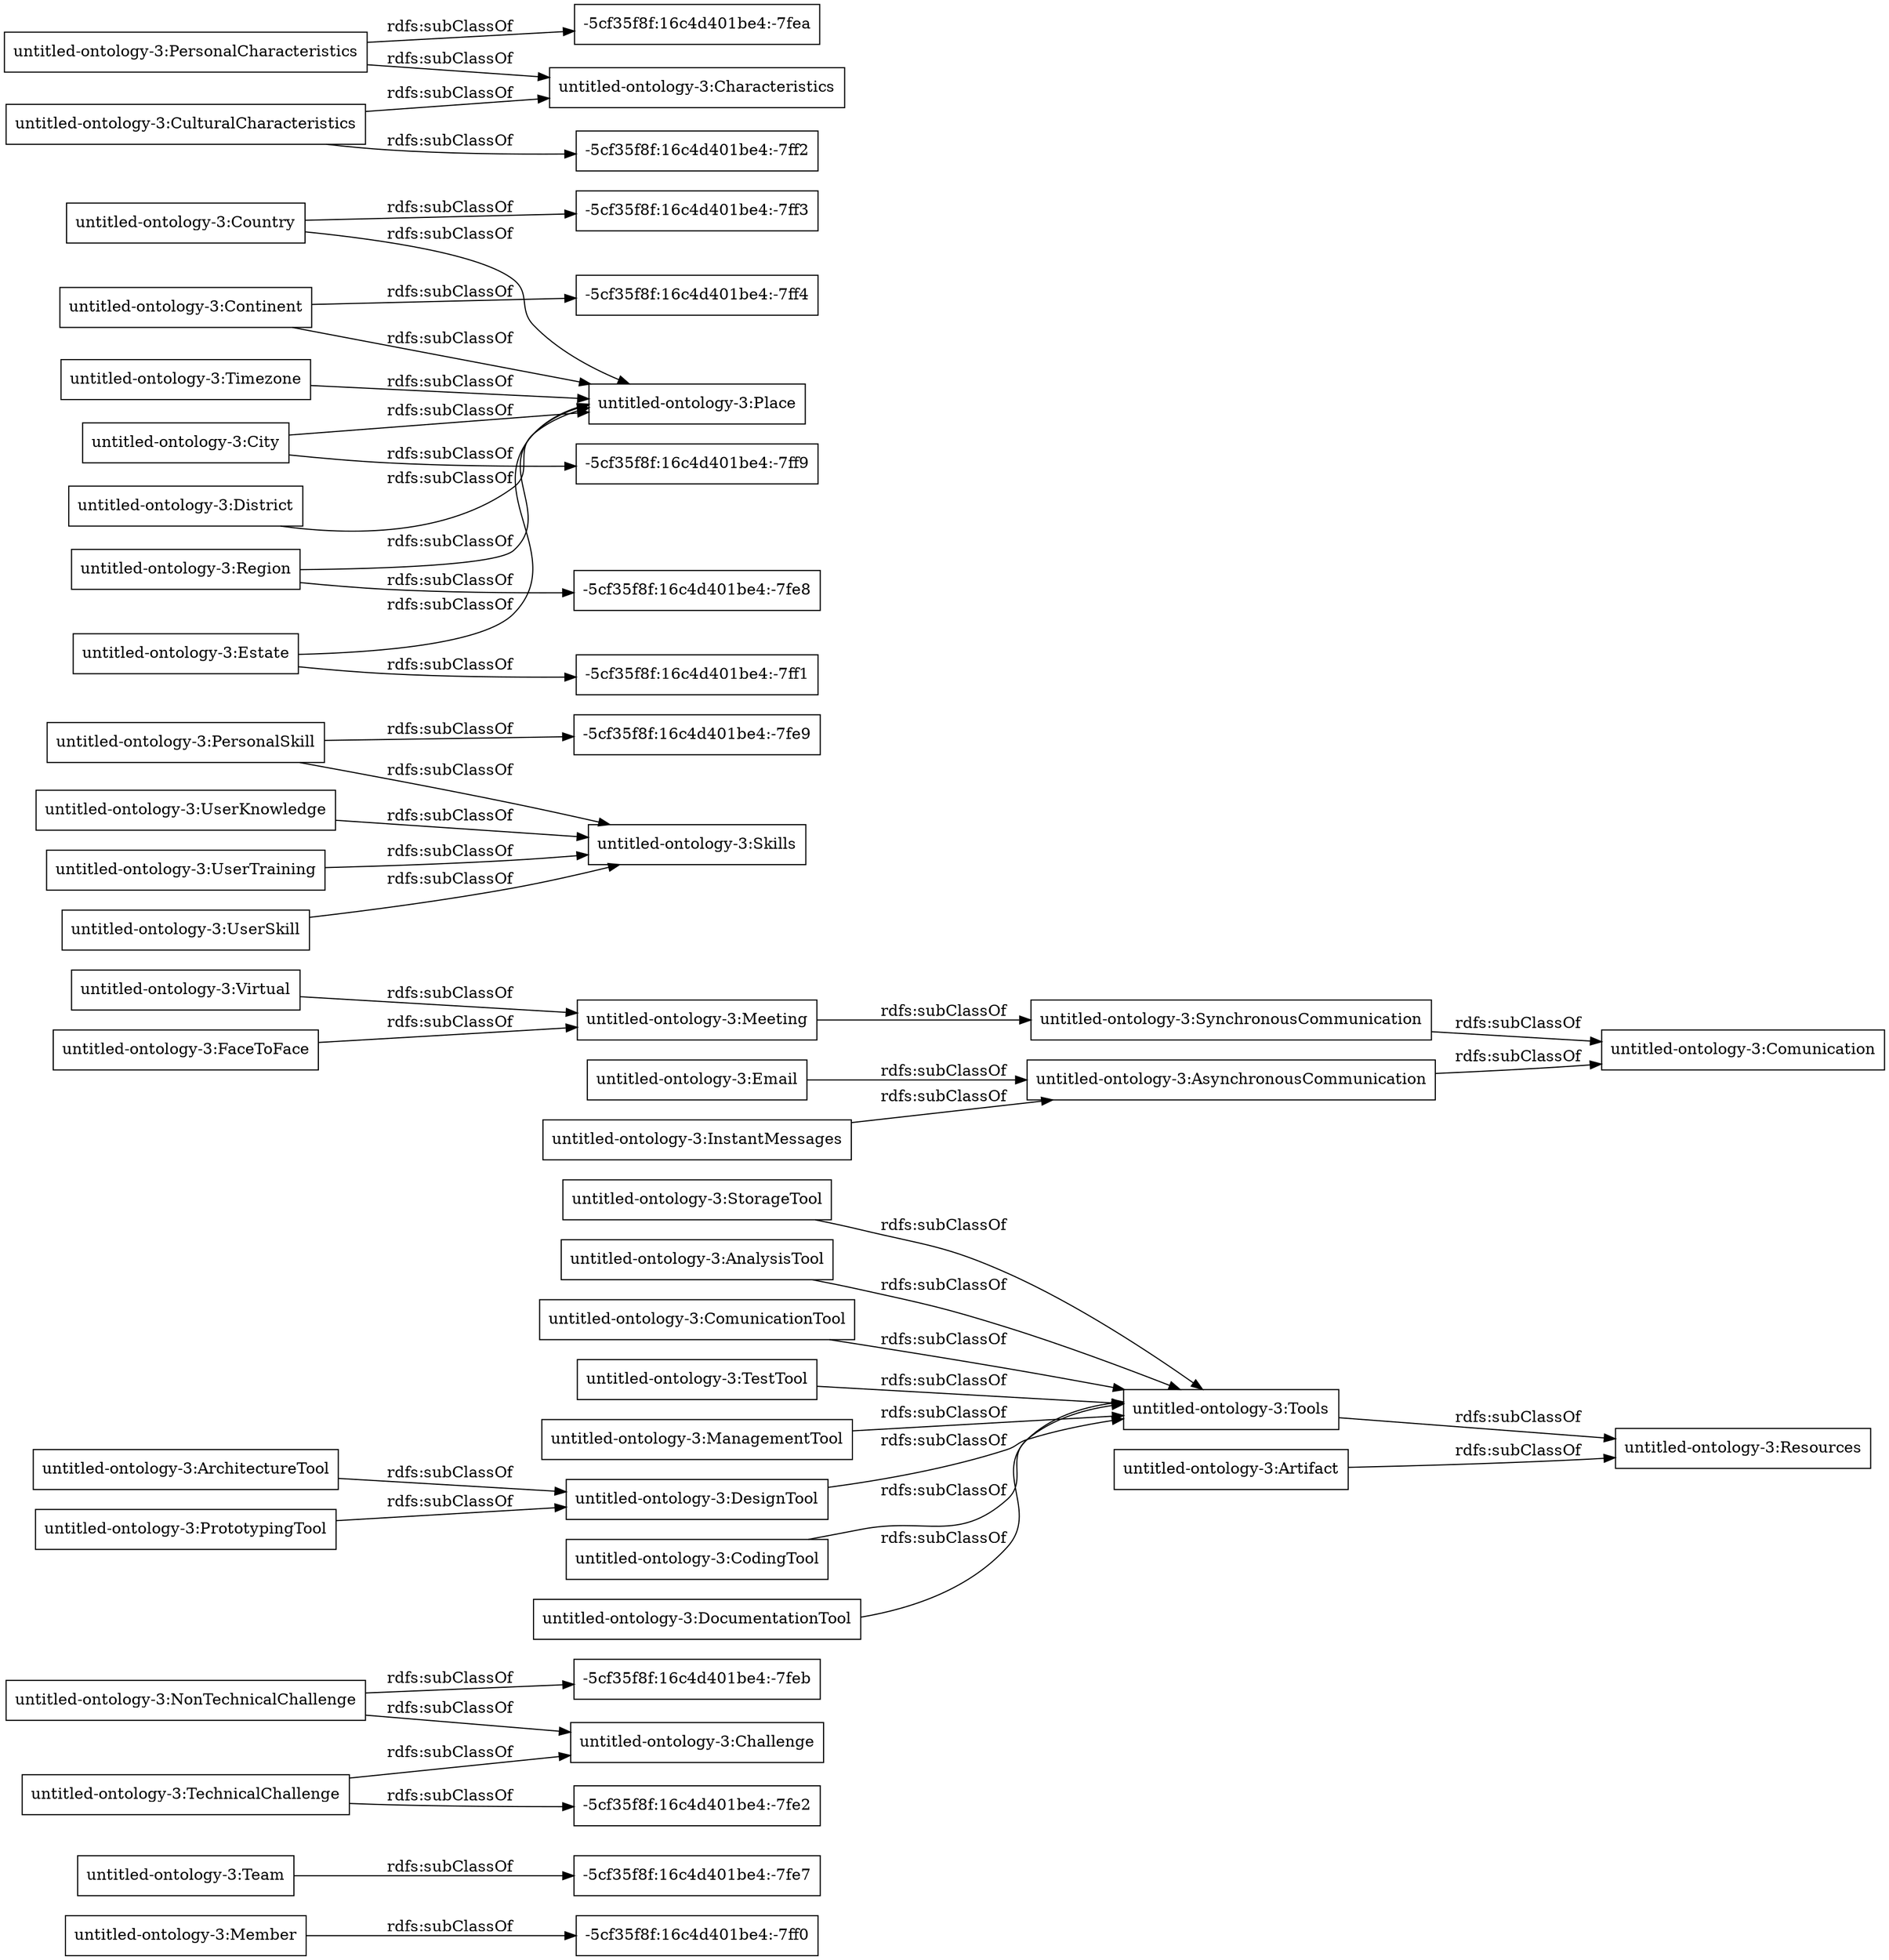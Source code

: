 digraph ar2dtool_diagram { 
rankdir=LR;
size="1000"
node [shape = rectangle, color="black"]; "untitled-ontology-3:Member" "-5cf35f8f:16c4d401be4:-7fe7" "untitled-ontology-3:NonTechnicalChallenge" "untitled-ontology-3:StorageTool" "untitled-ontology-3:Virtual" "untitled-ontology-3:TechnicalChallenge" "untitled-ontology-3:PersonalSkill" "untitled-ontology-3:District" "untitled-ontology-3:SynchronousCommunication" "untitled-ontology-3:FaceToFace" "untitled-ontology-3:Country" "untitled-ontology-3:Continent" "-5cf35f8f:16c4d401be4:-7fea" "untitled-ontology-3:AnalysisTool" "untitled-ontology-3:UserKnowledge" "untitled-ontology-3:City" "untitled-ontology-3:Artifact" "untitled-ontology-3:Resources" "untitled-ontology-3:UserTraining" "untitled-ontology-3:ComunicationTool" "untitled-ontology-3:Characteristics" "untitled-ontology-3:CulturalCharacteristics" "-5cf35f8f:16c4d401be4:-7ff0" "-5cf35f8f:16c4d401be4:-7ff3" "untitled-ontology-3:Skills" "untitled-ontology-3:ArchitectureTool" "-5cf35f8f:16c4d401be4:-7fe2" "untitled-ontology-3:TestTool" "untitled-ontology-3:PersonalCharacteristics" "-5cf35f8f:16c4d401be4:-7fe9" "untitled-ontology-3:ManagementTool" "untitled-ontology-3:Region" "untitled-ontology-3:Comunication" "-5cf35f8f:16c4d401be4:-7ff4" "untitled-ontology-3:Estate" "-5cf35f8f:16c4d401be4:-7ff9" "untitled-ontology-3:DesignTool" "untitled-ontology-3:Timezone" "-5cf35f8f:16c4d401be4:-7fe8" "untitled-ontology-3:PrototypingTool" "untitled-ontology-3:Tools" "untitled-ontology-3:Team" "untitled-ontology-3:CodingTool" "untitled-ontology-3:Email" "-5cf35f8f:16c4d401be4:-7ff2" "untitled-ontology-3:Place" "-5cf35f8f:16c4d401be4:-7feb" "untitled-ontology-3:DocumentationTool" "untitled-ontology-3:Challenge" "untitled-ontology-3:InstantMessages" "untitled-ontology-3:UserSkill" "untitled-ontology-3:Meeting" "-5cf35f8f:16c4d401be4:-7ff1" "untitled-ontology-3:AsynchronousCommunication" ; /*classes style*/
	"untitled-ontology-3:Continent" -> "-5cf35f8f:16c4d401be4:-7ff4" [ label = "rdfs:subClassOf" ];
	"untitled-ontology-3:Continent" -> "untitled-ontology-3:Place" [ label = "rdfs:subClassOf" ];
	"untitled-ontology-3:AsynchronousCommunication" -> "untitled-ontology-3:Comunication" [ label = "rdfs:subClassOf" ];
	"untitled-ontology-3:StorageTool" -> "untitled-ontology-3:Tools" [ label = "rdfs:subClassOf" ];
	"untitled-ontology-3:InstantMessages" -> "untitled-ontology-3:AsynchronousCommunication" [ label = "rdfs:subClassOf" ];
	"untitled-ontology-3:AnalysisTool" -> "untitled-ontology-3:Tools" [ label = "rdfs:subClassOf" ];
	"untitled-ontology-3:TestTool" -> "untitled-ontology-3:Tools" [ label = "rdfs:subClassOf" ];
	"untitled-ontology-3:Estate" -> "-5cf35f8f:16c4d401be4:-7ff1" [ label = "rdfs:subClassOf" ];
	"untitled-ontology-3:Estate" -> "untitled-ontology-3:Place" [ label = "rdfs:subClassOf" ];
	"untitled-ontology-3:UserKnowledge" -> "untitled-ontology-3:Skills" [ label = "rdfs:subClassOf" ];
	"untitled-ontology-3:CulturalCharacteristics" -> "-5cf35f8f:16c4d401be4:-7ff2" [ label = "rdfs:subClassOf" ];
	"untitled-ontology-3:CulturalCharacteristics" -> "untitled-ontology-3:Characteristics" [ label = "rdfs:subClassOf" ];
	"untitled-ontology-3:DocumentationTool" -> "untitled-ontology-3:Tools" [ label = "rdfs:subClassOf" ];
	"untitled-ontology-3:SynchronousCommunication" -> "untitled-ontology-3:Comunication" [ label = "rdfs:subClassOf" ];
	"untitled-ontology-3:FaceToFace" -> "untitled-ontology-3:Meeting" [ label = "rdfs:subClassOf" ];
	"untitled-ontology-3:City" -> "-5cf35f8f:16c4d401be4:-7ff9" [ label = "rdfs:subClassOf" ];
	"untitled-ontology-3:City" -> "untitled-ontology-3:Place" [ label = "rdfs:subClassOf" ];
	"untitled-ontology-3:Virtual" -> "untitled-ontology-3:Meeting" [ label = "rdfs:subClassOf" ];
	"untitled-ontology-3:PersonalSkill" -> "-5cf35f8f:16c4d401be4:-7fe9" [ label = "rdfs:subClassOf" ];
	"untitled-ontology-3:PersonalSkill" -> "untitled-ontology-3:Skills" [ label = "rdfs:subClassOf" ];
	"untitled-ontology-3:Team" -> "-5cf35f8f:16c4d401be4:-7fe7" [ label = "rdfs:subClassOf" ];
	"untitled-ontology-3:UserSkill" -> "untitled-ontology-3:Skills" [ label = "rdfs:subClassOf" ];
	"untitled-ontology-3:TechnicalChallenge" -> "-5cf35f8f:16c4d401be4:-7fe2" [ label = "rdfs:subClassOf" ];
	"untitled-ontology-3:TechnicalChallenge" -> "untitled-ontology-3:Challenge" [ label = "rdfs:subClassOf" ];
	"untitled-ontology-3:Country" -> "-5cf35f8f:16c4d401be4:-7ff3" [ label = "rdfs:subClassOf" ];
	"untitled-ontology-3:Country" -> "untitled-ontology-3:Place" [ label = "rdfs:subClassOf" ];
	"untitled-ontology-3:ArchitectureTool" -> "untitled-ontology-3:DesignTool" [ label = "rdfs:subClassOf" ];
	"untitled-ontology-3:Timezone" -> "untitled-ontology-3:Place" [ label = "rdfs:subClassOf" ];
	"untitled-ontology-3:CodingTool" -> "untitled-ontology-3:Tools" [ label = "rdfs:subClassOf" ];
	"untitled-ontology-3:PrototypingTool" -> "untitled-ontology-3:DesignTool" [ label = "rdfs:subClassOf" ];
	"untitled-ontology-3:PersonalCharacteristics" -> "-5cf35f8f:16c4d401be4:-7fea" [ label = "rdfs:subClassOf" ];
	"untitled-ontology-3:PersonalCharacteristics" -> "untitled-ontology-3:Characteristics" [ label = "rdfs:subClassOf" ];
	"untitled-ontology-3:Artifact" -> "untitled-ontology-3:Resources" [ label = "rdfs:subClassOf" ];
	"untitled-ontology-3:ComunicationTool" -> "untitled-ontology-3:Tools" [ label = "rdfs:subClassOf" ];
	"untitled-ontology-3:UserTraining" -> "untitled-ontology-3:Skills" [ label = "rdfs:subClassOf" ];
	"untitled-ontology-3:Member" -> "-5cf35f8f:16c4d401be4:-7ff0" [ label = "rdfs:subClassOf" ];
	"untitled-ontology-3:Tools" -> "untitled-ontology-3:Resources" [ label = "rdfs:subClassOf" ];
	"untitled-ontology-3:District" -> "untitled-ontology-3:Place" [ label = "rdfs:subClassOf" ];
	"untitled-ontology-3:NonTechnicalChallenge" -> "-5cf35f8f:16c4d401be4:-7feb" [ label = "rdfs:subClassOf" ];
	"untitled-ontology-3:NonTechnicalChallenge" -> "untitled-ontology-3:Challenge" [ label = "rdfs:subClassOf" ];
	"untitled-ontology-3:Region" -> "-5cf35f8f:16c4d401be4:-7fe8" [ label = "rdfs:subClassOf" ];
	"untitled-ontology-3:Region" -> "untitled-ontology-3:Place" [ label = "rdfs:subClassOf" ];
	"untitled-ontology-3:DesignTool" -> "untitled-ontology-3:Tools" [ label = "rdfs:subClassOf" ];
	"untitled-ontology-3:Email" -> "untitled-ontology-3:AsynchronousCommunication" [ label = "rdfs:subClassOf" ];
	"untitled-ontology-3:Meeting" -> "untitled-ontology-3:SynchronousCommunication" [ label = "rdfs:subClassOf" ];
	"untitled-ontology-3:ManagementTool" -> "untitled-ontology-3:Tools" [ label = "rdfs:subClassOf" ];

}
